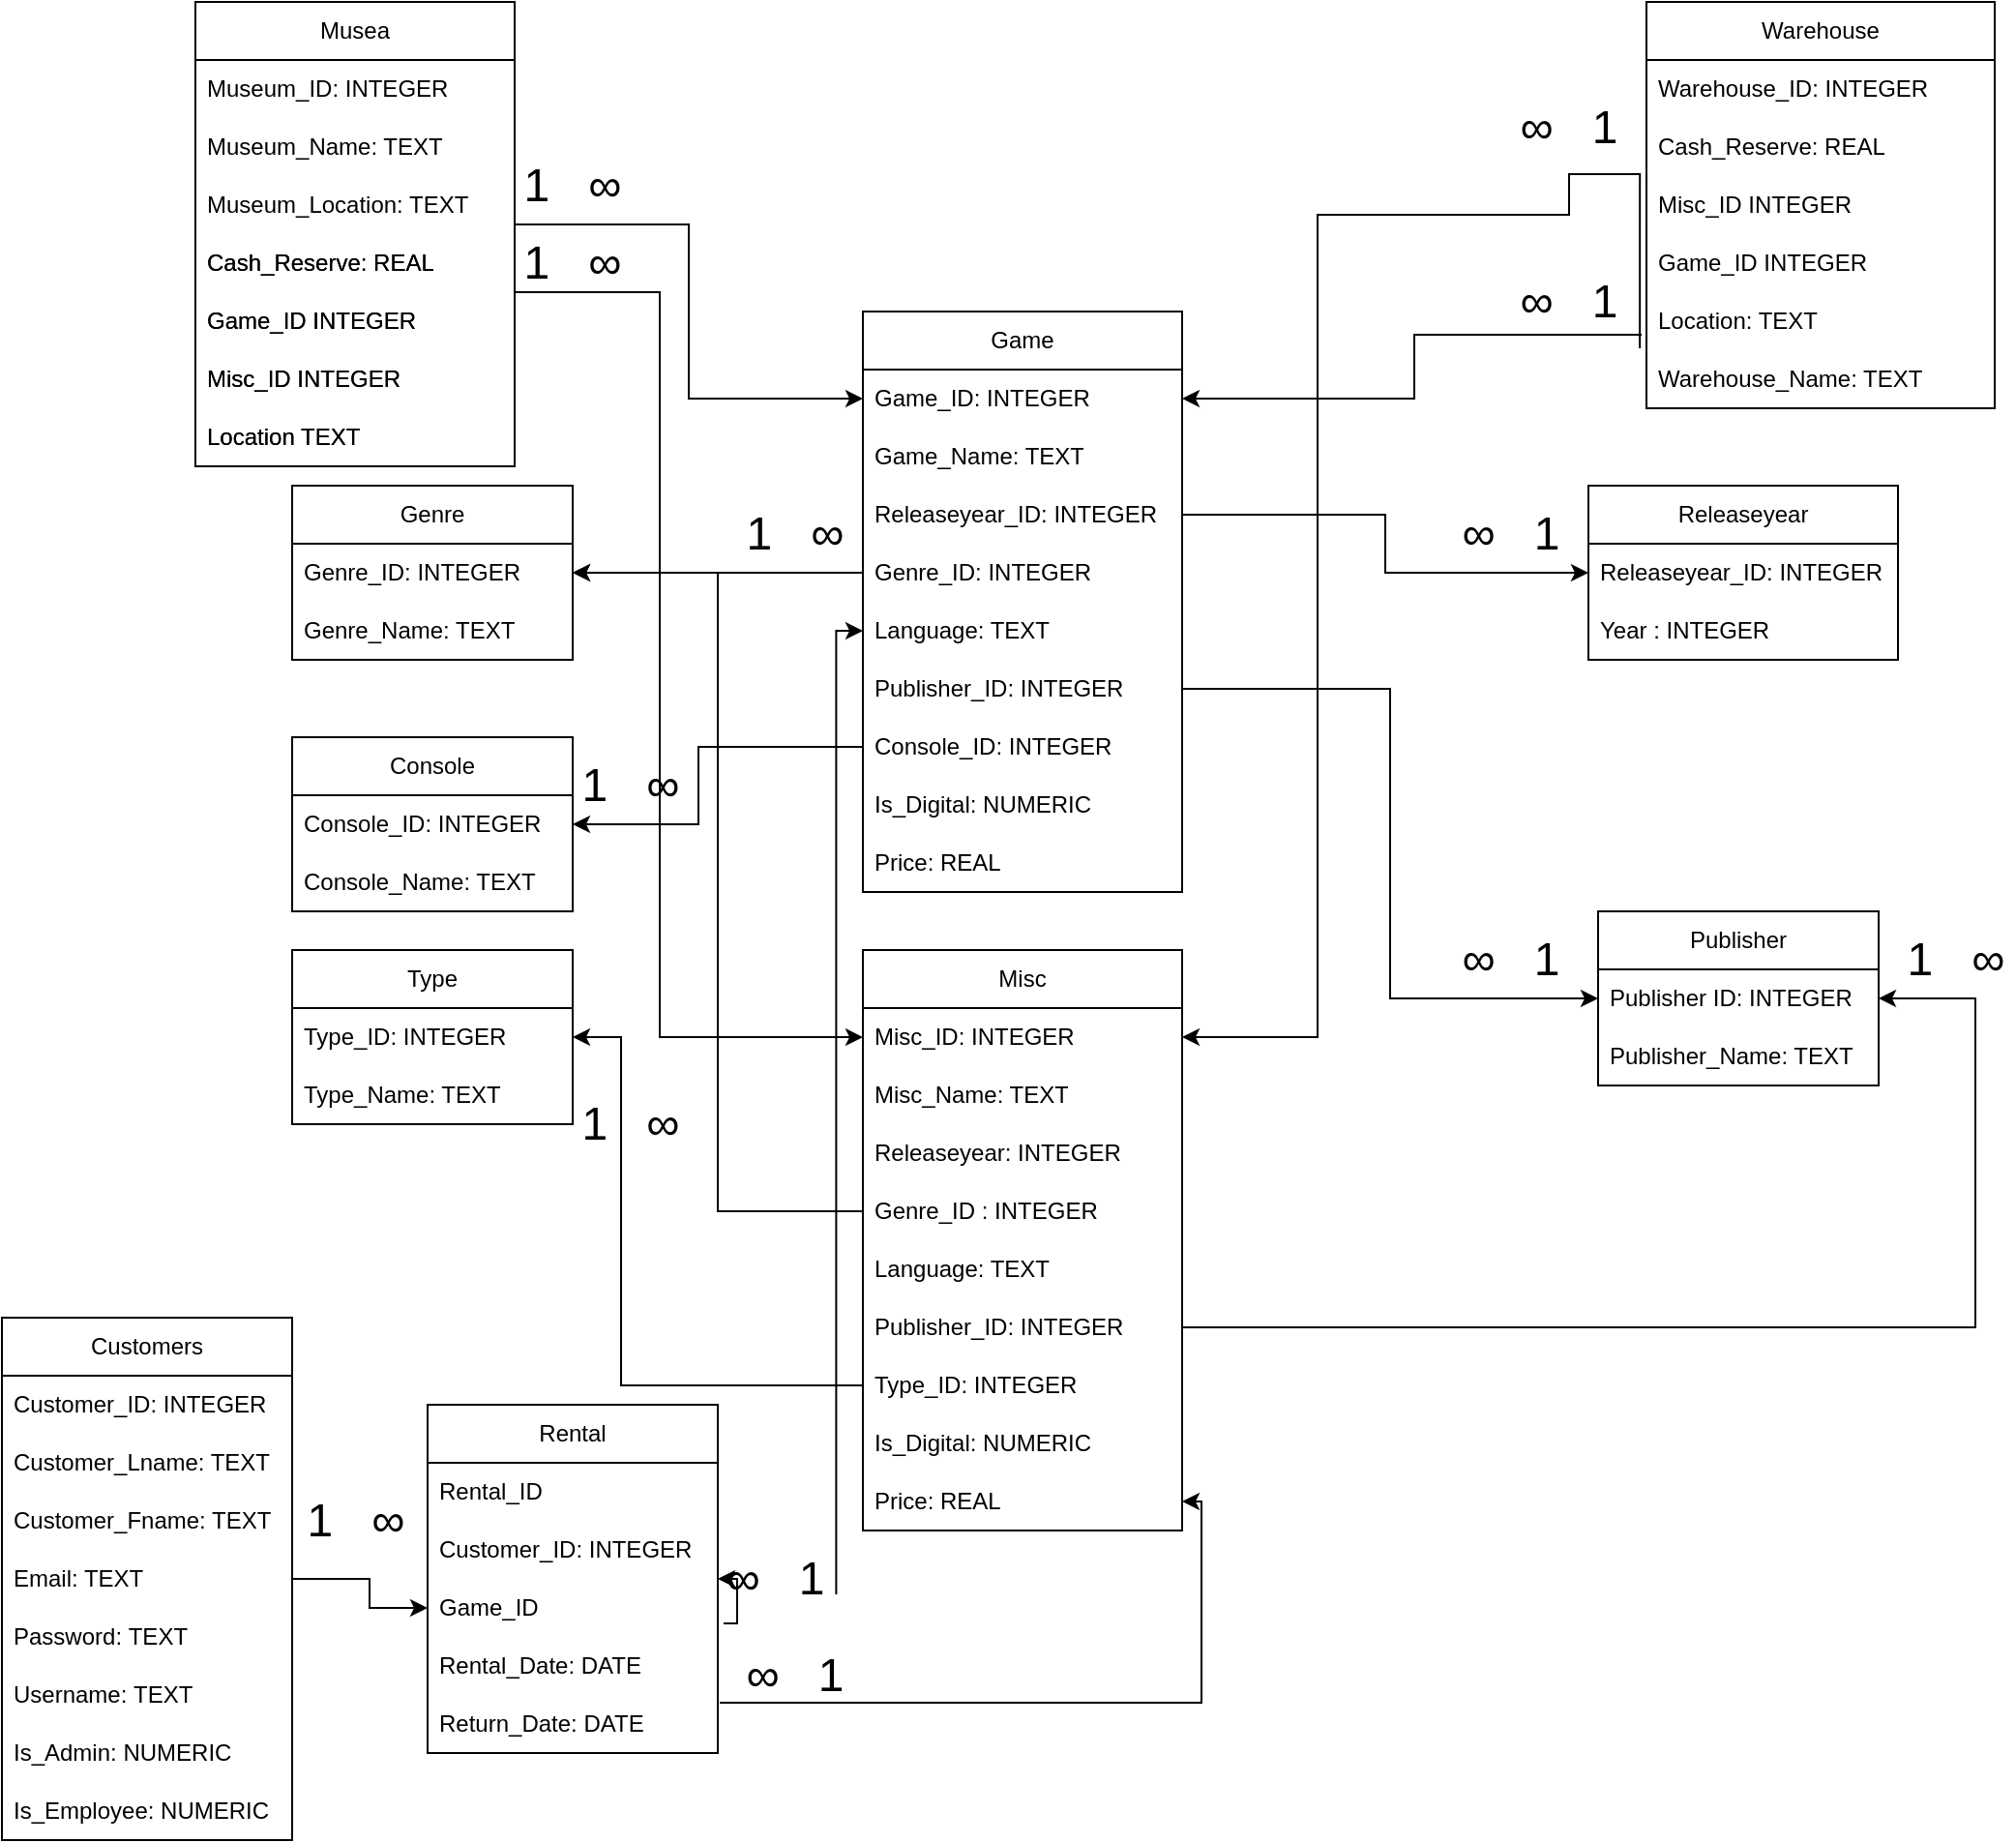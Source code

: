 <mxfile version="22.1.21" type="github">
  <diagram name="Page-1" id="afvFoSXOc5oGn46A-7mp">
    <mxGraphModel dx="1740" dy="1009" grid="1" gridSize="10" guides="1" tooltips="1" connect="1" arrows="1" fold="1" page="1" pageScale="1" pageWidth="1654" pageHeight="1169" math="0" shadow="0">
      <root>
        <mxCell id="0" />
        <mxCell id="1" parent="0" />
        <object label="Game" game="" id="DnX_l1MVpYyu00ztexHF-7">
          <mxCell style="swimlane;fontStyle=0;childLayout=stackLayout;horizontal=1;startSize=30;horizontalStack=0;resizeParent=1;resizeParentMax=0;resizeLast=0;collapsible=1;marginBottom=0;whiteSpace=wrap;html=1;" parent="1" vertex="1">
            <mxGeometry x="515" y="180" width="165" height="300" as="geometry" />
          </mxCell>
        </object>
        <mxCell id="DnX_l1MVpYyu00ztexHF-8" value="Game_ID: INTEGER" style="text;strokeColor=none;fillColor=none;align=left;verticalAlign=middle;spacingLeft=4;spacingRight=4;overflow=hidden;points=[[0,0.5],[1,0.5]];portConstraint=eastwest;rotatable=0;whiteSpace=wrap;html=1;" parent="DnX_l1MVpYyu00ztexHF-7" vertex="1">
          <mxGeometry y="30" width="165" height="30" as="geometry" />
        </mxCell>
        <mxCell id="DnX_l1MVpYyu00ztexHF-9" value="Game_Name: TEXT" style="text;strokeColor=none;fillColor=none;align=left;verticalAlign=middle;spacingLeft=4;spacingRight=4;overflow=hidden;points=[[0,0.5],[1,0.5]];portConstraint=eastwest;rotatable=0;whiteSpace=wrap;html=1;" parent="DnX_l1MVpYyu00ztexHF-7" vertex="1">
          <mxGeometry y="60" width="165" height="30" as="geometry" />
        </mxCell>
        <mxCell id="DnX_l1MVpYyu00ztexHF-16" value="Releaseyear_ID: INTEGER" style="text;strokeColor=none;fillColor=none;align=left;verticalAlign=middle;spacingLeft=4;spacingRight=4;overflow=hidden;points=[[0,0.5],[1,0.5]];portConstraint=eastwest;rotatable=0;whiteSpace=wrap;html=1;" parent="DnX_l1MVpYyu00ztexHF-7" vertex="1">
          <mxGeometry y="90" width="165" height="30" as="geometry" />
        </mxCell>
        <mxCell id="DnX_l1MVpYyu00ztexHF-17" value="Genre_ID: INTEGER" style="text;strokeColor=none;fillColor=none;align=left;verticalAlign=middle;spacingLeft=4;spacingRight=4;overflow=hidden;points=[[0,0.5],[1,0.5]];portConstraint=eastwest;rotatable=0;whiteSpace=wrap;html=1;" parent="DnX_l1MVpYyu00ztexHF-7" vertex="1">
          <mxGeometry y="120" width="165" height="30" as="geometry" />
        </mxCell>
        <mxCell id="DnX_l1MVpYyu00ztexHF-29" value="Language: TEXT" style="text;strokeColor=none;fillColor=none;align=left;verticalAlign=middle;spacingLeft=4;spacingRight=4;overflow=hidden;points=[[0,0.5],[1,0.5]];portConstraint=eastwest;rotatable=0;whiteSpace=wrap;html=1;" parent="DnX_l1MVpYyu00ztexHF-7" vertex="1">
          <mxGeometry y="150" width="165" height="30" as="geometry" />
        </mxCell>
        <mxCell id="DnX_l1MVpYyu00ztexHF-10" value="Publisher_ID: INTEGER" style="text;strokeColor=none;fillColor=none;align=left;verticalAlign=middle;spacingLeft=4;spacingRight=4;overflow=hidden;points=[[0,0.5],[1,0.5]];portConstraint=eastwest;rotatable=0;whiteSpace=wrap;html=1;" parent="DnX_l1MVpYyu00ztexHF-7" vertex="1">
          <mxGeometry y="180" width="165" height="30" as="geometry" />
        </mxCell>
        <mxCell id="DnX_l1MVpYyu00ztexHF-113" value="Console_ID: INTEGER" style="text;strokeColor=none;fillColor=none;align=left;verticalAlign=middle;spacingLeft=4;spacingRight=4;overflow=hidden;points=[[0,0.5],[1,0.5]];portConstraint=eastwest;rotatable=0;whiteSpace=wrap;html=1;" parent="DnX_l1MVpYyu00ztexHF-7" vertex="1">
          <mxGeometry y="210" width="165" height="30" as="geometry" />
        </mxCell>
        <mxCell id="GojW6wofHqm6bJC7t0OM-28" value="Is_Digital:&amp;nbsp;NUMERIC" style="text;strokeColor=none;fillColor=none;align=left;verticalAlign=middle;spacingLeft=4;spacingRight=4;overflow=hidden;points=[[0,0.5],[1,0.5]];portConstraint=eastwest;rotatable=0;whiteSpace=wrap;html=1;" parent="DnX_l1MVpYyu00ztexHF-7" vertex="1">
          <mxGeometry y="240" width="165" height="30" as="geometry" />
        </mxCell>
        <mxCell id="DnX_l1MVpYyu00ztexHF-18" value="Price: REAL" style="text;strokeColor=none;fillColor=none;align=left;verticalAlign=middle;spacingLeft=4;spacingRight=4;overflow=hidden;points=[[0,0.5],[1,0.5]];portConstraint=eastwest;rotatable=0;whiteSpace=wrap;html=1;" parent="DnX_l1MVpYyu00ztexHF-7" vertex="1">
          <mxGeometry y="270" width="165" height="30" as="geometry" />
        </mxCell>
        <object label="Publisher" game="" id="DnX_l1MVpYyu00ztexHF-30">
          <mxCell style="swimlane;fontStyle=0;childLayout=stackLayout;horizontal=1;startSize=30;horizontalStack=0;resizeParent=1;resizeParentMax=0;resizeLast=0;collapsible=1;marginBottom=0;whiteSpace=wrap;html=1;" parent="1" vertex="1">
            <mxGeometry x="895" y="490" width="145" height="90" as="geometry" />
          </mxCell>
        </object>
        <mxCell id="DnX_l1MVpYyu00ztexHF-31" value="Publisher ID: INTEGER" style="text;strokeColor=none;fillColor=none;align=left;verticalAlign=middle;spacingLeft=4;spacingRight=4;overflow=hidden;points=[[0,0.5],[1,0.5]];portConstraint=eastwest;rotatable=0;whiteSpace=wrap;html=1;" parent="DnX_l1MVpYyu00ztexHF-30" vertex="1">
          <mxGeometry y="30" width="145" height="30" as="geometry" />
        </mxCell>
        <mxCell id="DnX_l1MVpYyu00ztexHF-32" value="Publisher_Name: TEXT" style="text;strokeColor=none;fillColor=none;align=left;verticalAlign=middle;spacingLeft=4;spacingRight=4;overflow=hidden;points=[[0,0.5],[1,0.5]];portConstraint=eastwest;rotatable=0;whiteSpace=wrap;html=1;" parent="DnX_l1MVpYyu00ztexHF-30" vertex="1">
          <mxGeometry y="60" width="145" height="30" as="geometry" />
        </mxCell>
        <object label="Genre" game="" id="DnX_l1MVpYyu00ztexHF-39">
          <mxCell style="swimlane;fontStyle=0;childLayout=stackLayout;horizontal=1;startSize=30;horizontalStack=0;resizeParent=1;resizeParentMax=0;resizeLast=0;collapsible=1;marginBottom=0;whiteSpace=wrap;html=1;" parent="1" vertex="1">
            <mxGeometry x="220" y="270" width="145" height="90" as="geometry" />
          </mxCell>
        </object>
        <mxCell id="DnX_l1MVpYyu00ztexHF-40" value="Genre_ID: INTEGER" style="text;strokeColor=none;fillColor=none;align=left;verticalAlign=middle;spacingLeft=4;spacingRight=4;overflow=hidden;points=[[0,0.5],[1,0.5]];portConstraint=eastwest;rotatable=0;whiteSpace=wrap;html=1;" parent="DnX_l1MVpYyu00ztexHF-39" vertex="1">
          <mxGeometry y="30" width="145" height="30" as="geometry" />
        </mxCell>
        <mxCell id="DnX_l1MVpYyu00ztexHF-41" value="Genre_Name: TEXT" style="text;strokeColor=none;fillColor=none;align=left;verticalAlign=middle;spacingLeft=4;spacingRight=4;overflow=hidden;points=[[0,0.5],[1,0.5]];portConstraint=eastwest;rotatable=0;whiteSpace=wrap;html=1;" parent="DnX_l1MVpYyu00ztexHF-39" vertex="1">
          <mxGeometry y="60" width="145" height="30" as="geometry" />
        </mxCell>
        <mxCell id="DnX_l1MVpYyu00ztexHF-53" value="Musea" style="swimlane;fontStyle=0;childLayout=stackLayout;horizontal=1;startSize=30;horizontalStack=0;resizeParent=1;resizeParentMax=0;resizeLast=0;collapsible=1;marginBottom=0;whiteSpace=wrap;html=1;" parent="1" vertex="1">
          <mxGeometry x="170" y="20" width="165" height="240" as="geometry" />
        </mxCell>
        <mxCell id="DnX_l1MVpYyu00ztexHF-54" value="Museum_ID: INTEGER" style="text;strokeColor=none;fillColor=none;align=left;verticalAlign=middle;spacingLeft=4;spacingRight=4;overflow=hidden;points=[[0,0.5],[1,0.5]];portConstraint=eastwest;rotatable=0;whiteSpace=wrap;html=1;" parent="DnX_l1MVpYyu00ztexHF-53" vertex="1">
          <mxGeometry y="30" width="165" height="30" as="geometry" />
        </mxCell>
        <mxCell id="DnX_l1MVpYyu00ztexHF-55" value="Museum_Name: TEXT" style="text;strokeColor=none;fillColor=none;align=left;verticalAlign=middle;spacingLeft=4;spacingRight=4;overflow=hidden;points=[[0,0.5],[1,0.5]];portConstraint=eastwest;rotatable=0;whiteSpace=wrap;html=1;" parent="DnX_l1MVpYyu00ztexHF-53" vertex="1">
          <mxGeometry y="60" width="165" height="30" as="geometry" />
        </mxCell>
        <mxCell id="DnX_l1MVpYyu00ztexHF-56" value="Museum_Location: TEXT" style="text;strokeColor=none;fillColor=none;align=left;verticalAlign=middle;spacingLeft=4;spacingRight=4;overflow=hidden;points=[[0,0.5],[1,0.5]];portConstraint=eastwest;rotatable=0;whiteSpace=wrap;html=1;" parent="DnX_l1MVpYyu00ztexHF-53" vertex="1">
          <mxGeometry y="90" width="165" height="30" as="geometry" />
        </mxCell>
        <mxCell id="3gh1SdVFzAyj9NszLx3s-5" value="Cash_Reserve: REAL" style="text;strokeColor=none;fillColor=none;align=left;verticalAlign=middle;spacingLeft=4;spacingRight=4;overflow=hidden;points=[[0,0.5],[1,0.5]];portConstraint=eastwest;rotatable=0;whiteSpace=wrap;html=1;" vertex="1" parent="DnX_l1MVpYyu00ztexHF-53">
          <mxGeometry y="120" width="165" height="30" as="geometry" />
        </mxCell>
        <mxCell id="3gh1SdVFzAyj9NszLx3s-6" value="Game_ID INTEGER" style="text;strokeColor=none;fillColor=none;align=left;verticalAlign=middle;spacingLeft=4;spacingRight=4;overflow=hidden;points=[[0,0.5],[1,0.5]];portConstraint=eastwest;rotatable=0;whiteSpace=wrap;html=1;" vertex="1" parent="DnX_l1MVpYyu00ztexHF-53">
          <mxGeometry y="150" width="165" height="30" as="geometry" />
        </mxCell>
        <mxCell id="3gh1SdVFzAyj9NszLx3s-7" value="Misc_ID INTEGER" style="text;strokeColor=none;fillColor=none;align=left;verticalAlign=middle;spacingLeft=4;spacingRight=4;overflow=hidden;points=[[0,0.5],[1,0.5]];portConstraint=eastwest;rotatable=0;whiteSpace=wrap;html=1;" vertex="1" parent="DnX_l1MVpYyu00ztexHF-53">
          <mxGeometry y="180" width="165" height="30" as="geometry" />
        </mxCell>
        <mxCell id="3gh1SdVFzAyj9NszLx3s-8" value="Location TEXT" style="text;strokeColor=none;fillColor=none;align=left;verticalAlign=middle;spacingLeft=4;spacingRight=4;overflow=hidden;points=[[0,0.5],[1,0.5]];portConstraint=eastwest;rotatable=0;whiteSpace=wrap;html=1;" vertex="1" parent="DnX_l1MVpYyu00ztexHF-53">
          <mxGeometry y="210" width="165" height="30" as="geometry" />
        </mxCell>
        <mxCell id="DnX_l1MVpYyu00ztexHF-57" value="Warehouse" style="swimlane;fontStyle=0;childLayout=stackLayout;horizontal=1;startSize=30;horizontalStack=0;resizeParent=1;resizeParentMax=0;resizeLast=0;collapsible=1;marginBottom=0;whiteSpace=wrap;html=1;" parent="1" vertex="1">
          <mxGeometry x="920" y="20" width="180" height="210" as="geometry" />
        </mxCell>
        <mxCell id="DnX_l1MVpYyu00ztexHF-58" value="Warehouse_ID: INTEGER" style="text;strokeColor=none;fillColor=none;align=left;verticalAlign=middle;spacingLeft=4;spacingRight=4;overflow=hidden;points=[[0,0.5],[1,0.5]];portConstraint=eastwest;rotatable=0;whiteSpace=wrap;html=1;" parent="DnX_l1MVpYyu00ztexHF-57" vertex="1">
          <mxGeometry y="30" width="180" height="30" as="geometry" />
        </mxCell>
        <mxCell id="3gh1SdVFzAyj9NszLx3s-21" value="Cash_Reserve: REAL" style="text;strokeColor=none;fillColor=none;align=left;verticalAlign=middle;spacingLeft=4;spacingRight=4;overflow=hidden;points=[[0,0.5],[1,0.5]];portConstraint=eastwest;rotatable=0;whiteSpace=wrap;html=1;" vertex="1" parent="DnX_l1MVpYyu00ztexHF-57">
          <mxGeometry y="60" width="180" height="30" as="geometry" />
        </mxCell>
        <mxCell id="3gh1SdVFzAyj9NszLx3s-23" value="Misc_ID INTEGER" style="text;strokeColor=none;fillColor=none;align=left;verticalAlign=middle;spacingLeft=4;spacingRight=4;overflow=hidden;points=[[0,0.5],[1,0.5]];portConstraint=eastwest;rotatable=0;whiteSpace=wrap;html=1;" vertex="1" parent="DnX_l1MVpYyu00ztexHF-57">
          <mxGeometry y="90" width="180" height="30" as="geometry" />
        </mxCell>
        <mxCell id="3gh1SdVFzAyj9NszLx3s-22" value="Game_ID INTEGER" style="text;strokeColor=none;fillColor=none;align=left;verticalAlign=middle;spacingLeft=4;spacingRight=4;overflow=hidden;points=[[0,0.5],[1,0.5]];portConstraint=eastwest;rotatable=0;whiteSpace=wrap;html=1;" vertex="1" parent="DnX_l1MVpYyu00ztexHF-57">
          <mxGeometry y="120" width="180" height="30" as="geometry" />
        </mxCell>
        <mxCell id="DnX_l1MVpYyu00ztexHF-59" value="Location: TEXT" style="text;strokeColor=none;fillColor=none;align=left;verticalAlign=middle;spacingLeft=4;spacingRight=4;overflow=hidden;points=[[0,0.5],[1,0.5]];portConstraint=eastwest;rotatable=0;whiteSpace=wrap;html=1;" parent="DnX_l1MVpYyu00ztexHF-57" vertex="1">
          <mxGeometry y="150" width="180" height="30" as="geometry" />
        </mxCell>
        <mxCell id="3gh1SdVFzAyj9NszLx3s-25" value="Warehouse_Name: TEXT" style="text;strokeColor=none;fillColor=none;align=left;verticalAlign=middle;spacingLeft=4;spacingRight=4;overflow=hidden;points=[[0,0.5],[1,0.5]];portConstraint=eastwest;rotatable=0;whiteSpace=wrap;html=1;" vertex="1" parent="DnX_l1MVpYyu00ztexHF-57">
          <mxGeometry y="180" width="180" height="30" as="geometry" />
        </mxCell>
        <object label="Misc" game="" id="DnX_l1MVpYyu00ztexHF-64">
          <mxCell style="swimlane;fontStyle=0;childLayout=stackLayout;horizontal=1;startSize=30;horizontalStack=0;resizeParent=1;resizeParentMax=0;resizeLast=0;collapsible=1;marginBottom=0;whiteSpace=wrap;html=1;" parent="1" vertex="1">
            <mxGeometry x="515" y="510" width="165" height="300" as="geometry" />
          </mxCell>
        </object>
        <mxCell id="DnX_l1MVpYyu00ztexHF-65" value="Misc_ID: INTEGER" style="text;strokeColor=none;fillColor=none;align=left;verticalAlign=middle;spacingLeft=4;spacingRight=4;overflow=hidden;points=[[0,0.5],[1,0.5]];portConstraint=eastwest;rotatable=0;whiteSpace=wrap;html=1;" parent="DnX_l1MVpYyu00ztexHF-64" vertex="1">
          <mxGeometry y="30" width="165" height="30" as="geometry" />
        </mxCell>
        <mxCell id="DnX_l1MVpYyu00ztexHF-66" value="Misc_Name: TEXT" style="text;strokeColor=none;fillColor=none;align=left;verticalAlign=middle;spacingLeft=4;spacingRight=4;overflow=hidden;points=[[0,0.5],[1,0.5]];portConstraint=eastwest;rotatable=0;whiteSpace=wrap;html=1;" parent="DnX_l1MVpYyu00ztexHF-64" vertex="1">
          <mxGeometry y="60" width="165" height="30" as="geometry" />
        </mxCell>
        <mxCell id="DnX_l1MVpYyu00ztexHF-68" value="Releaseyear: INTEGER" style="text;strokeColor=none;fillColor=none;align=left;verticalAlign=middle;spacingLeft=4;spacingRight=4;overflow=hidden;points=[[0,0.5],[1,0.5]];portConstraint=eastwest;rotatable=0;whiteSpace=wrap;html=1;" parent="DnX_l1MVpYyu00ztexHF-64" vertex="1">
          <mxGeometry y="90" width="165" height="30" as="geometry" />
        </mxCell>
        <mxCell id="DnX_l1MVpYyu00ztexHF-69" value="Genre_ID :&amp;nbsp;INTEGER" style="text;strokeColor=none;fillColor=none;align=left;verticalAlign=middle;spacingLeft=4;spacingRight=4;overflow=hidden;points=[[0,0.5],[1,0.5]];portConstraint=eastwest;rotatable=0;whiteSpace=wrap;html=1;" parent="DnX_l1MVpYyu00ztexHF-64" vertex="1">
          <mxGeometry y="120" width="165" height="30" as="geometry" />
        </mxCell>
        <mxCell id="DnX_l1MVpYyu00ztexHF-71" value="Language: TEXT" style="text;strokeColor=none;fillColor=none;align=left;verticalAlign=middle;spacingLeft=4;spacingRight=4;overflow=hidden;points=[[0,0.5],[1,0.5]];portConstraint=eastwest;rotatable=0;whiteSpace=wrap;html=1;" parent="DnX_l1MVpYyu00ztexHF-64" vertex="1">
          <mxGeometry y="150" width="165" height="30" as="geometry" />
        </mxCell>
        <mxCell id="DnX_l1MVpYyu00ztexHF-67" value="Publisher_ID: INTEGER" style="text;strokeColor=none;fillColor=none;align=left;verticalAlign=middle;spacingLeft=4;spacingRight=4;overflow=hidden;points=[[0,0.5],[1,0.5]];portConstraint=eastwest;rotatable=0;whiteSpace=wrap;html=1;" parent="DnX_l1MVpYyu00ztexHF-64" vertex="1">
          <mxGeometry y="180" width="165" height="30" as="geometry" />
        </mxCell>
        <mxCell id="GojW6wofHqm6bJC7t0OM-30" value="Type_ID: INTEGER" style="text;strokeColor=none;fillColor=none;align=left;verticalAlign=middle;spacingLeft=4;spacingRight=4;overflow=hidden;points=[[0,0.5],[1,0.5]];portConstraint=eastwest;rotatable=0;whiteSpace=wrap;html=1;" parent="DnX_l1MVpYyu00ztexHF-64" vertex="1">
          <mxGeometry y="210" width="165" height="30" as="geometry" />
        </mxCell>
        <mxCell id="GojW6wofHqm6bJC7t0OM-29" value="Is_Digital:&amp;nbsp;NUMERIC" style="text;strokeColor=none;fillColor=none;align=left;verticalAlign=middle;spacingLeft=4;spacingRight=4;overflow=hidden;points=[[0,0.5],[1,0.5]];portConstraint=eastwest;rotatable=0;whiteSpace=wrap;html=1;" parent="DnX_l1MVpYyu00ztexHF-64" vertex="1">
          <mxGeometry y="240" width="165" height="30" as="geometry" />
        </mxCell>
        <mxCell id="DnX_l1MVpYyu00ztexHF-70" value="Price: REAL" style="text;strokeColor=none;fillColor=none;align=left;verticalAlign=middle;spacingLeft=4;spacingRight=4;overflow=hidden;points=[[0,0.5],[1,0.5]];portConstraint=eastwest;rotatable=0;whiteSpace=wrap;html=1;" parent="DnX_l1MVpYyu00ztexHF-64" vertex="1">
          <mxGeometry y="270" width="165" height="30" as="geometry" />
        </mxCell>
        <mxCell id="DnX_l1MVpYyu00ztexHF-72" value="Customers" style="swimlane;fontStyle=0;childLayout=stackLayout;horizontal=1;startSize=30;horizontalStack=0;resizeParent=1;resizeParentMax=0;resizeLast=0;collapsible=1;marginBottom=0;whiteSpace=wrap;html=1;" parent="1" vertex="1">
          <mxGeometry x="70" y="700" width="150" height="270" as="geometry" />
        </mxCell>
        <mxCell id="DnX_l1MVpYyu00ztexHF-73" value="Customer_ID: INTEGER" style="text;strokeColor=none;fillColor=none;align=left;verticalAlign=middle;spacingLeft=4;spacingRight=4;overflow=hidden;points=[[0,0.5],[1,0.5]];portConstraint=eastwest;rotatable=0;whiteSpace=wrap;html=1;" parent="DnX_l1MVpYyu00ztexHF-72" vertex="1">
          <mxGeometry y="30" width="150" height="30" as="geometry" />
        </mxCell>
        <mxCell id="DnX_l1MVpYyu00ztexHF-74" value="Customer_Lname: TEXT" style="text;strokeColor=none;fillColor=none;align=left;verticalAlign=middle;spacingLeft=4;spacingRight=4;overflow=hidden;points=[[0,0.5],[1,0.5]];portConstraint=eastwest;rotatable=0;whiteSpace=wrap;html=1;" parent="DnX_l1MVpYyu00ztexHF-72" vertex="1">
          <mxGeometry y="60" width="150" height="30" as="geometry" />
        </mxCell>
        <mxCell id="DnX_l1MVpYyu00ztexHF-77" value="Customer_Fname: TEXT" style="text;strokeColor=none;fillColor=none;align=left;verticalAlign=middle;spacingLeft=4;spacingRight=4;overflow=hidden;points=[[0,0.5],[1,0.5]];portConstraint=eastwest;rotatable=0;whiteSpace=wrap;html=1;" parent="DnX_l1MVpYyu00ztexHF-72" vertex="1">
          <mxGeometry y="90" width="150" height="30" as="geometry" />
        </mxCell>
        <mxCell id="DnX_l1MVpYyu00ztexHF-78" value="Email: TEXT" style="text;strokeColor=none;fillColor=none;align=left;verticalAlign=middle;spacingLeft=4;spacingRight=4;overflow=hidden;points=[[0,0.5],[1,0.5]];portConstraint=eastwest;rotatable=0;whiteSpace=wrap;html=1;" parent="DnX_l1MVpYyu00ztexHF-72" vertex="1">
          <mxGeometry y="120" width="150" height="30" as="geometry" />
        </mxCell>
        <mxCell id="DnX_l1MVpYyu00ztexHF-109" value="Password:&amp;nbsp;TEXT" style="text;strokeColor=none;fillColor=none;align=left;verticalAlign=middle;spacingLeft=4;spacingRight=4;overflow=hidden;points=[[0,0.5],[1,0.5]];portConstraint=eastwest;rotatable=0;whiteSpace=wrap;html=1;" parent="DnX_l1MVpYyu00ztexHF-72" vertex="1">
          <mxGeometry y="150" width="150" height="30" as="geometry" />
        </mxCell>
        <mxCell id="3gh1SdVFzAyj9NszLx3s-1" value="Username:&amp;nbsp;TEXT" style="text;strokeColor=none;fillColor=none;align=left;verticalAlign=middle;spacingLeft=4;spacingRight=4;overflow=hidden;points=[[0,0.5],[1,0.5]];portConstraint=eastwest;rotatable=0;whiteSpace=wrap;html=1;" vertex="1" parent="DnX_l1MVpYyu00ztexHF-72">
          <mxGeometry y="180" width="150" height="30" as="geometry" />
        </mxCell>
        <mxCell id="3gh1SdVFzAyj9NszLx3s-2" value="Is_Admin: NUMERIC" style="text;strokeColor=none;fillColor=none;align=left;verticalAlign=middle;spacingLeft=4;spacingRight=4;overflow=hidden;points=[[0,0.5],[1,0.5]];portConstraint=eastwest;rotatable=0;whiteSpace=wrap;html=1;" vertex="1" parent="DnX_l1MVpYyu00ztexHF-72">
          <mxGeometry y="210" width="150" height="30" as="geometry" />
        </mxCell>
        <mxCell id="3gh1SdVFzAyj9NszLx3s-3" value="Is_Employee: NUMERIC" style="text;strokeColor=none;fillColor=none;align=left;verticalAlign=middle;spacingLeft=4;spacingRight=4;overflow=hidden;points=[[0,0.5],[1,0.5]];portConstraint=eastwest;rotatable=0;whiteSpace=wrap;html=1;" vertex="1" parent="DnX_l1MVpYyu00ztexHF-72">
          <mxGeometry y="240" width="150" height="30" as="geometry" />
        </mxCell>
        <object label="Console" game="" id="DnX_l1MVpYyu00ztexHF-110">
          <mxCell style="swimlane;fontStyle=0;childLayout=stackLayout;horizontal=1;startSize=30;horizontalStack=0;resizeParent=1;resizeParentMax=0;resizeLast=0;collapsible=1;marginBottom=0;whiteSpace=wrap;html=1;" parent="1" vertex="1">
            <mxGeometry x="220" y="400" width="145" height="90" as="geometry" />
          </mxCell>
        </object>
        <mxCell id="DnX_l1MVpYyu00ztexHF-111" value="Console_ID: INTEGER" style="text;strokeColor=none;fillColor=none;align=left;verticalAlign=middle;spacingLeft=4;spacingRight=4;overflow=hidden;points=[[0,0.5],[1,0.5]];portConstraint=eastwest;rotatable=0;whiteSpace=wrap;html=1;" parent="DnX_l1MVpYyu00ztexHF-110" vertex="1">
          <mxGeometry y="30" width="145" height="30" as="geometry" />
        </mxCell>
        <mxCell id="DnX_l1MVpYyu00ztexHF-112" value="Console_Name: TEXT" style="text;strokeColor=none;fillColor=none;align=left;verticalAlign=middle;spacingLeft=4;spacingRight=4;overflow=hidden;points=[[0,0.5],[1,0.5]];portConstraint=eastwest;rotatable=0;whiteSpace=wrap;html=1;" parent="DnX_l1MVpYyu00ztexHF-110" vertex="1">
          <mxGeometry y="60" width="145" height="30" as="geometry" />
        </mxCell>
        <mxCell id="GojW6wofHqm6bJC7t0OM-3" style="rounded=0;orthogonalLoop=1;jettySize=auto;html=1;exitX=0;exitY=0.5;exitDx=0;exitDy=0;entryX=1;entryY=0.5;entryDx=0;entryDy=0;edgeStyle=orthogonalEdgeStyle;" parent="1" source="DnX_l1MVpYyu00ztexHF-113" target="DnX_l1MVpYyu00ztexHF-111" edge="1">
          <mxGeometry relative="1" as="geometry">
            <Array as="points">
              <mxPoint x="430" y="405" />
              <mxPoint x="430" y="445" />
            </Array>
          </mxGeometry>
        </mxCell>
        <mxCell id="GojW6wofHqm6bJC7t0OM-13" style="edgeStyle=orthogonalEdgeStyle;rounded=0;orthogonalLoop=1;jettySize=auto;html=1;exitX=1;exitY=0.833;exitDx=0;exitDy=0;entryX=0;entryY=0.5;entryDx=0;entryDy=0;exitPerimeter=0;" parent="1" source="DnX_l1MVpYyu00ztexHF-56" target="DnX_l1MVpYyu00ztexHF-8" edge="1">
          <mxGeometry relative="1" as="geometry">
            <mxPoint x="490" y="150" as="targetPoint" />
            <mxPoint x="385" y="155" as="sourcePoint" />
          </mxGeometry>
        </mxCell>
        <mxCell id="GojW6wofHqm6bJC7t0OM-14" style="edgeStyle=orthogonalEdgeStyle;rounded=0;orthogonalLoop=1;jettySize=auto;html=1;exitX=1;exitY=0.5;exitDx=0;exitDy=0;entryX=0;entryY=0.5;entryDx=0;entryDy=0;" parent="1" source="3gh1SdVFzAyj9NszLx3s-6" target="DnX_l1MVpYyu00ztexHF-65" edge="1">
          <mxGeometry relative="1" as="geometry">
            <mxPoint x="385" y="155" as="sourcePoint" />
            <Array as="points">
              <mxPoint x="335" y="170" />
              <mxPoint x="410" y="170" />
              <mxPoint x="410" y="555" />
            </Array>
          </mxGeometry>
        </mxCell>
        <mxCell id="GojW6wofHqm6bJC7t0OM-15" style="edgeStyle=orthogonalEdgeStyle;rounded=0;orthogonalLoop=1;jettySize=auto;html=1;entryX=1;entryY=0.5;entryDx=0;entryDy=0;exitX=-0.014;exitY=0.733;exitDx=0;exitDy=0;exitPerimeter=0;" parent="1" source="DnX_l1MVpYyu00ztexHF-59" target="DnX_l1MVpYyu00ztexHF-8" edge="1">
          <mxGeometry relative="1" as="geometry">
            <mxPoint x="880" y="140" as="sourcePoint" />
          </mxGeometry>
        </mxCell>
        <mxCell id="GojW6wofHqm6bJC7t0OM-16" style="edgeStyle=orthogonalEdgeStyle;rounded=0;orthogonalLoop=1;jettySize=auto;html=1;exitX=-0.019;exitY=0.967;exitDx=0;exitDy=0;entryX=1;entryY=0.5;entryDx=0;entryDy=0;exitPerimeter=0;" parent="1" source="DnX_l1MVpYyu00ztexHF-59" target="DnX_l1MVpYyu00ztexHF-65" edge="1">
          <mxGeometry relative="1" as="geometry">
            <mxPoint x="877.5" y="125" as="sourcePoint" />
            <Array as="points">
              <mxPoint x="880" y="109" />
              <mxPoint x="880" y="130" />
              <mxPoint x="750" y="130" />
              <mxPoint x="750" y="555" />
            </Array>
          </mxGeometry>
        </mxCell>
        <mxCell id="GojW6wofHqm6bJC7t0OM-18" style="edgeStyle=orthogonalEdgeStyle;rounded=0;orthogonalLoop=1;jettySize=auto;html=1;exitX=1;exitY=0.5;exitDx=0;exitDy=0;entryX=1;entryY=0.5;entryDx=0;entryDy=0;" parent="1" source="DnX_l1MVpYyu00ztexHF-67" target="DnX_l1MVpYyu00ztexHF-31" edge="1">
          <mxGeometry relative="1" as="geometry">
            <Array as="points">
              <mxPoint x="1090" y="705" />
              <mxPoint x="1090" y="535" />
            </Array>
          </mxGeometry>
        </mxCell>
        <mxCell id="GojW6wofHqm6bJC7t0OM-19" style="edgeStyle=orthogonalEdgeStyle;rounded=0;orthogonalLoop=1;jettySize=auto;html=1;exitX=0;exitY=0.5;exitDx=0;exitDy=0;entryX=1;entryY=0.5;entryDx=0;entryDy=0;" parent="1" source="DnX_l1MVpYyu00ztexHF-69" target="DnX_l1MVpYyu00ztexHF-40" edge="1">
          <mxGeometry relative="1" as="geometry" />
        </mxCell>
        <mxCell id="GojW6wofHqm6bJC7t0OM-20" style="edgeStyle=orthogonalEdgeStyle;rounded=0;orthogonalLoop=1;jettySize=auto;html=1;exitX=0;exitY=0.5;exitDx=0;exitDy=0;entryX=1;entryY=0.5;entryDx=0;entryDy=0;" parent="1" source="DnX_l1MVpYyu00ztexHF-17" target="DnX_l1MVpYyu00ztexHF-40" edge="1">
          <mxGeometry relative="1" as="geometry" />
        </mxCell>
        <mxCell id="GojW6wofHqm6bJC7t0OM-21" style="edgeStyle=orthogonalEdgeStyle;rounded=0;orthogonalLoop=1;jettySize=auto;html=1;exitX=1;exitY=0.5;exitDx=0;exitDy=0;entryX=0;entryY=0.5;entryDx=0;entryDy=0;" parent="1" source="DnX_l1MVpYyu00ztexHF-10" target="DnX_l1MVpYyu00ztexHF-31" edge="1">
          <mxGeometry relative="1" as="geometry" />
        </mxCell>
        <object label="Releaseyear" game="" id="GojW6wofHqm6bJC7t0OM-24">
          <mxCell style="swimlane;fontStyle=0;childLayout=stackLayout;horizontal=1;startSize=30;horizontalStack=0;resizeParent=1;resizeParentMax=0;resizeLast=0;collapsible=1;marginBottom=0;whiteSpace=wrap;html=1;" parent="1" vertex="1">
            <mxGeometry x="890" y="270" width="160" height="90" as="geometry" />
          </mxCell>
        </object>
        <mxCell id="GojW6wofHqm6bJC7t0OM-25" value="Releaseyear_ID: INTEGER" style="text;strokeColor=none;fillColor=none;align=left;verticalAlign=middle;spacingLeft=4;spacingRight=4;overflow=hidden;points=[[0,0.5],[1,0.5]];portConstraint=eastwest;rotatable=0;whiteSpace=wrap;html=1;" parent="GojW6wofHqm6bJC7t0OM-24" vertex="1">
          <mxGeometry y="30" width="160" height="30" as="geometry" />
        </mxCell>
        <mxCell id="GojW6wofHqm6bJC7t0OM-26" value="Year : INTEGER" style="text;strokeColor=none;fillColor=none;align=left;verticalAlign=middle;spacingLeft=4;spacingRight=4;overflow=hidden;points=[[0,0.5],[1,0.5]];portConstraint=eastwest;rotatable=0;whiteSpace=wrap;html=1;" parent="GojW6wofHqm6bJC7t0OM-24" vertex="1">
          <mxGeometry y="60" width="160" height="30" as="geometry" />
        </mxCell>
        <mxCell id="GojW6wofHqm6bJC7t0OM-27" style="edgeStyle=orthogonalEdgeStyle;rounded=0;orthogonalLoop=1;jettySize=auto;html=1;exitX=1;exitY=0.5;exitDx=0;exitDy=0;entryX=0;entryY=0.5;entryDx=0;entryDy=0;" parent="1" source="DnX_l1MVpYyu00ztexHF-16" target="GojW6wofHqm6bJC7t0OM-25" edge="1">
          <mxGeometry relative="1" as="geometry" />
        </mxCell>
        <object label="Type" game="" id="GojW6wofHqm6bJC7t0OM-31">
          <mxCell style="swimlane;fontStyle=0;childLayout=stackLayout;horizontal=1;startSize=30;horizontalStack=0;resizeParent=1;resizeParentMax=0;resizeLast=0;collapsible=1;marginBottom=0;whiteSpace=wrap;html=1;" parent="1" vertex="1">
            <mxGeometry x="220" y="510" width="145" height="90" as="geometry" />
          </mxCell>
        </object>
        <mxCell id="GojW6wofHqm6bJC7t0OM-32" value="Type_ID: INTEGER" style="text;strokeColor=none;fillColor=none;align=left;verticalAlign=middle;spacingLeft=4;spacingRight=4;overflow=hidden;points=[[0,0.5],[1,0.5]];portConstraint=eastwest;rotatable=0;whiteSpace=wrap;html=1;" parent="GojW6wofHqm6bJC7t0OM-31" vertex="1">
          <mxGeometry y="30" width="145" height="30" as="geometry" />
        </mxCell>
        <mxCell id="GojW6wofHqm6bJC7t0OM-33" value="Type_Name: TEXT" style="text;strokeColor=none;fillColor=none;align=left;verticalAlign=middle;spacingLeft=4;spacingRight=4;overflow=hidden;points=[[0,0.5],[1,0.5]];portConstraint=eastwest;rotatable=0;whiteSpace=wrap;html=1;" parent="GojW6wofHqm6bJC7t0OM-31" vertex="1">
          <mxGeometry y="60" width="145" height="30" as="geometry" />
        </mxCell>
        <mxCell id="GojW6wofHqm6bJC7t0OM-36" style="edgeStyle=orthogonalEdgeStyle;rounded=0;orthogonalLoop=1;jettySize=auto;html=1;exitX=0;exitY=0.5;exitDx=0;exitDy=0;entryX=1;entryY=0.5;entryDx=0;entryDy=0;" parent="1" source="GojW6wofHqm6bJC7t0OM-30" target="GojW6wofHqm6bJC7t0OM-32" edge="1">
          <mxGeometry relative="1" as="geometry">
            <Array as="points">
              <mxPoint x="390" y="735" />
              <mxPoint x="390" y="555" />
            </Array>
          </mxGeometry>
        </mxCell>
        <mxCell id="3gh1SdVFzAyj9NszLx3s-9" value="Cash_Reserve: REAL" style="text;strokeColor=none;fillColor=none;align=left;verticalAlign=middle;spacingLeft=4;spacingRight=4;overflow=hidden;points=[[0,0.5],[1,0.5]];portConstraint=eastwest;rotatable=0;whiteSpace=wrap;html=1;" vertex="1" parent="1">
          <mxGeometry x="170" y="140" width="165" height="30" as="geometry" />
        </mxCell>
        <mxCell id="3gh1SdVFzAyj9NszLx3s-10" value="Game_ID INTEGER" style="text;strokeColor=none;fillColor=none;align=left;verticalAlign=middle;spacingLeft=4;spacingRight=4;overflow=hidden;points=[[0,0.5],[1,0.5]];portConstraint=eastwest;rotatable=0;whiteSpace=wrap;html=1;" vertex="1" parent="1">
          <mxGeometry x="170" y="170" width="165" height="30" as="geometry" />
        </mxCell>
        <mxCell id="3gh1SdVFzAyj9NszLx3s-11" value="Misc_ID INTEGER" style="text;strokeColor=none;fillColor=none;align=left;verticalAlign=middle;spacingLeft=4;spacingRight=4;overflow=hidden;points=[[0,0.5],[1,0.5]];portConstraint=eastwest;rotatable=0;whiteSpace=wrap;html=1;" vertex="1" parent="1">
          <mxGeometry x="170" y="200" width="165" height="30" as="geometry" />
        </mxCell>
        <mxCell id="3gh1SdVFzAyj9NszLx3s-12" value="Location TEXT" style="text;strokeColor=none;fillColor=none;align=left;verticalAlign=middle;spacingLeft=4;spacingRight=4;overflow=hidden;points=[[0,0.5],[1,0.5]];portConstraint=eastwest;rotatable=0;whiteSpace=wrap;html=1;" vertex="1" parent="1">
          <mxGeometry x="170" y="230" width="165" height="30" as="geometry" />
        </mxCell>
        <mxCell id="3gh1SdVFzAyj9NszLx3s-26" value="Rental" style="swimlane;fontStyle=0;childLayout=stackLayout;horizontal=1;startSize=30;horizontalStack=0;resizeParent=1;resizeParentMax=0;resizeLast=0;collapsible=1;marginBottom=0;whiteSpace=wrap;html=1;" vertex="1" parent="1">
          <mxGeometry x="290" y="745" width="150" height="180" as="geometry" />
        </mxCell>
        <mxCell id="3gh1SdVFzAyj9NszLx3s-29" value="Rental_ID" style="text;strokeColor=none;fillColor=none;align=left;verticalAlign=middle;spacingLeft=4;spacingRight=4;overflow=hidden;points=[[0,0.5],[1,0.5]];portConstraint=eastwest;rotatable=0;whiteSpace=wrap;html=1;" vertex="1" parent="3gh1SdVFzAyj9NszLx3s-26">
          <mxGeometry y="30" width="150" height="30" as="geometry" />
        </mxCell>
        <mxCell id="3gh1SdVFzAyj9NszLx3s-27" value="Customer_ID: INTEGER" style="text;strokeColor=none;fillColor=none;align=left;verticalAlign=middle;spacingLeft=4;spacingRight=4;overflow=hidden;points=[[0,0.5],[1,0.5]];portConstraint=eastwest;rotatable=0;whiteSpace=wrap;html=1;" vertex="1" parent="3gh1SdVFzAyj9NszLx3s-26">
          <mxGeometry y="60" width="150" height="30" as="geometry" />
        </mxCell>
        <mxCell id="3gh1SdVFzAyj9NszLx3s-28" value="Game_ID" style="text;strokeColor=none;fillColor=none;align=left;verticalAlign=middle;spacingLeft=4;spacingRight=4;overflow=hidden;points=[[0,0.5],[1,0.5]];portConstraint=eastwest;rotatable=0;whiteSpace=wrap;html=1;" vertex="1" parent="3gh1SdVFzAyj9NszLx3s-26">
          <mxGeometry y="90" width="150" height="30" as="geometry" />
        </mxCell>
        <mxCell id="3gh1SdVFzAyj9NszLx3s-30" value="Rental_Date: DATE" style="text;strokeColor=none;fillColor=none;align=left;verticalAlign=middle;spacingLeft=4;spacingRight=4;overflow=hidden;points=[[0,0.5],[1,0.5]];portConstraint=eastwest;rotatable=0;whiteSpace=wrap;html=1;" vertex="1" parent="3gh1SdVFzAyj9NszLx3s-26">
          <mxGeometry y="120" width="150" height="30" as="geometry" />
        </mxCell>
        <mxCell id="3gh1SdVFzAyj9NszLx3s-31" value="Return_Date: DATE" style="text;strokeColor=none;fillColor=none;align=left;verticalAlign=middle;spacingLeft=4;spacingRight=4;overflow=hidden;points=[[0,0.5],[1,0.5]];portConstraint=eastwest;rotatable=0;whiteSpace=wrap;html=1;" vertex="1" parent="3gh1SdVFzAyj9NszLx3s-26">
          <mxGeometry y="150" width="150" height="30" as="geometry" />
        </mxCell>
        <mxCell id="3gh1SdVFzAyj9NszLx3s-35" value="" style="edgeStyle=orthogonalEdgeStyle;rounded=0;orthogonalLoop=1;jettySize=auto;html=1;entryX=0;entryY=0.5;entryDx=0;entryDy=0;" edge="1" parent="1" source="DnX_l1MVpYyu00ztexHF-78" target="3gh1SdVFzAyj9NszLx3s-28">
          <mxGeometry relative="1" as="geometry">
            <Array as="points">
              <mxPoint x="260" y="835" />
              <mxPoint x="260" y="850" />
            </Array>
          </mxGeometry>
        </mxCell>
        <mxCell id="3gh1SdVFzAyj9NszLx3s-38" value="" style="endArrow=classic;html=1;rounded=0;edgeStyle=orthogonalEdgeStyle;exitX=1.02;exitY=0.767;exitDx=0;exitDy=0;exitPerimeter=0;entryX=0;entryY=0.5;entryDx=0;entryDy=0;" edge="1" parent="1" source="3gh1SdVFzAyj9NszLx3s-42" target="DnX_l1MVpYyu00ztexHF-29">
          <mxGeometry width="50" height="50" relative="1" as="geometry">
            <mxPoint x="520" y="880" as="sourcePoint" />
            <mxPoint x="570" y="830" as="targetPoint" />
          </mxGeometry>
        </mxCell>
        <mxCell id="3gh1SdVFzAyj9NszLx3s-39" value="" style="endArrow=classic;html=1;rounded=0;edgeStyle=orthogonalEdgeStyle;exitX=1.007;exitY=0.134;exitDx=0;exitDy=0;exitPerimeter=0;entryX=1;entryY=0.5;entryDx=0;entryDy=0;" edge="1" parent="1" source="3gh1SdVFzAyj9NszLx3s-31" target="DnX_l1MVpYyu00ztexHF-70">
          <mxGeometry width="50" height="50" relative="1" as="geometry">
            <mxPoint x="510" y="900" as="sourcePoint" />
            <mxPoint x="560" y="850" as="targetPoint" />
          </mxGeometry>
        </mxCell>
        <mxCell id="3gh1SdVFzAyj9NszLx3s-40" value="&lt;font style=&quot;font-size: 24px;&quot;&gt;1 &amp;nbsp; ∞&lt;/font&gt;" style="text;html=1;strokeColor=none;fillColor=none;align=center;verticalAlign=middle;whiteSpace=wrap;rounded=0;" vertex="1" parent="1">
          <mxGeometry x="222.5" y="790" width="60" height="30" as="geometry" />
        </mxCell>
        <mxCell id="3gh1SdVFzAyj9NszLx3s-41" value="&lt;font style=&quot;font-size: 24px;&quot;&gt;∞ &amp;nbsp; 1&lt;/font&gt;" style="text;html=1;strokeColor=none;fillColor=none;align=center;verticalAlign=middle;whiteSpace=wrap;rounded=0;" vertex="1" parent="1">
          <mxGeometry x="450" y="870" width="60" height="30" as="geometry" />
        </mxCell>
        <mxCell id="3gh1SdVFzAyj9NszLx3s-43" value="" style="endArrow=classic;html=1;rounded=0;edgeStyle=orthogonalEdgeStyle;exitX=1.02;exitY=0.767;exitDx=0;exitDy=0;exitPerimeter=0;entryX=0;entryY=0.5;entryDx=0;entryDy=0;" edge="1" parent="1" source="3gh1SdVFzAyj9NszLx3s-28" target="3gh1SdVFzAyj9NszLx3s-42">
          <mxGeometry width="50" height="50" relative="1" as="geometry">
            <mxPoint x="443" y="858" as="sourcePoint" />
            <mxPoint x="515" y="345" as="targetPoint" />
          </mxGeometry>
        </mxCell>
        <mxCell id="3gh1SdVFzAyj9NszLx3s-42" value="&lt;font style=&quot;font-size: 24px;&quot;&gt;∞ &amp;nbsp; 1&lt;/font&gt;" style="text;html=1;strokeColor=none;fillColor=none;align=center;verticalAlign=middle;whiteSpace=wrap;rounded=0;" vertex="1" parent="1">
          <mxGeometry x="440" y="820" width="60" height="30" as="geometry" />
        </mxCell>
        <mxCell id="3gh1SdVFzAyj9NszLx3s-44" value="&lt;font style=&quot;font-size: 24px;&quot;&gt;1 &amp;nbsp; ∞&lt;/font&gt;" style="text;html=1;strokeColor=none;fillColor=none;align=center;verticalAlign=middle;whiteSpace=wrap;rounded=0;" vertex="1" parent="1">
          <mxGeometry x="335" y="100" width="60" height="30" as="geometry" />
        </mxCell>
        <mxCell id="3gh1SdVFzAyj9NszLx3s-45" value="&lt;font style=&quot;font-size: 24px;&quot;&gt;∞ &amp;nbsp; 1&lt;/font&gt;" style="text;html=1;strokeColor=none;fillColor=none;align=center;verticalAlign=middle;whiteSpace=wrap;rounded=0;" vertex="1" parent="1">
          <mxGeometry x="850" y="70" width="60" height="30" as="geometry" />
        </mxCell>
        <mxCell id="3gh1SdVFzAyj9NszLx3s-46" value="&lt;font style=&quot;font-size: 24px;&quot;&gt;1 &amp;nbsp; ∞&lt;/font&gt;" style="text;html=1;strokeColor=none;fillColor=none;align=center;verticalAlign=middle;whiteSpace=wrap;rounded=0;" vertex="1" parent="1">
          <mxGeometry x="335" y="140" width="60" height="30" as="geometry" />
        </mxCell>
        <mxCell id="3gh1SdVFzAyj9NszLx3s-47" value="&lt;font style=&quot;font-size: 24px;&quot;&gt;∞ &amp;nbsp; 1&lt;/font&gt;" style="text;html=1;strokeColor=none;fillColor=none;align=center;verticalAlign=middle;whiteSpace=wrap;rounded=0;" vertex="1" parent="1">
          <mxGeometry x="850" y="160" width="60" height="30" as="geometry" />
        </mxCell>
        <mxCell id="3gh1SdVFzAyj9NszLx3s-49" value="&lt;font style=&quot;font-size: 24px;&quot;&gt;∞ &amp;nbsp; 1&lt;/font&gt;" style="text;html=1;strokeColor=none;fillColor=none;align=center;verticalAlign=middle;whiteSpace=wrap;rounded=0;" vertex="1" parent="1">
          <mxGeometry x="820" y="500" width="60" height="30" as="geometry" />
        </mxCell>
        <mxCell id="3gh1SdVFzAyj9NszLx3s-50" value="&lt;font style=&quot;font-size: 24px;&quot;&gt;1 &amp;nbsp; ∞&lt;/font&gt;" style="text;html=1;strokeColor=none;fillColor=none;align=center;verticalAlign=middle;whiteSpace=wrap;rounded=0;" vertex="1" parent="1">
          <mxGeometry x="1050" y="500" width="60" height="30" as="geometry" />
        </mxCell>
        <mxCell id="3gh1SdVFzAyj9NszLx3s-51" value="&lt;font style=&quot;font-size: 24px;&quot;&gt;1 &amp;nbsp; ∞&lt;/font&gt;" style="text;html=1;strokeColor=none;fillColor=none;align=center;verticalAlign=middle;whiteSpace=wrap;rounded=0;" vertex="1" parent="1">
          <mxGeometry x="450" y="280" width="60" height="30" as="geometry" />
        </mxCell>
        <mxCell id="3gh1SdVFzAyj9NszLx3s-52" value="&lt;font style=&quot;font-size: 24px;&quot;&gt;∞ &amp;nbsp; 1&lt;/font&gt;" style="text;html=1;strokeColor=none;fillColor=none;align=center;verticalAlign=middle;whiteSpace=wrap;rounded=0;" vertex="1" parent="1">
          <mxGeometry x="820" y="280" width="60" height="30" as="geometry" />
        </mxCell>
        <mxCell id="3gh1SdVFzAyj9NszLx3s-53" value="&lt;font style=&quot;font-size: 24px;&quot;&gt;1 &amp;nbsp; ∞&lt;/font&gt;" style="text;html=1;strokeColor=none;fillColor=none;align=center;verticalAlign=middle;whiteSpace=wrap;rounded=0;" vertex="1" parent="1">
          <mxGeometry x="365" y="410" width="60" height="30" as="geometry" />
        </mxCell>
        <mxCell id="3gh1SdVFzAyj9NszLx3s-54" value="&lt;font style=&quot;font-size: 24px;&quot;&gt;1 &amp;nbsp; ∞&lt;/font&gt;" style="text;html=1;strokeColor=none;fillColor=none;align=center;verticalAlign=middle;whiteSpace=wrap;rounded=0;" vertex="1" parent="1">
          <mxGeometry x="365" y="585" width="60" height="30" as="geometry" />
        </mxCell>
      </root>
    </mxGraphModel>
  </diagram>
</mxfile>
